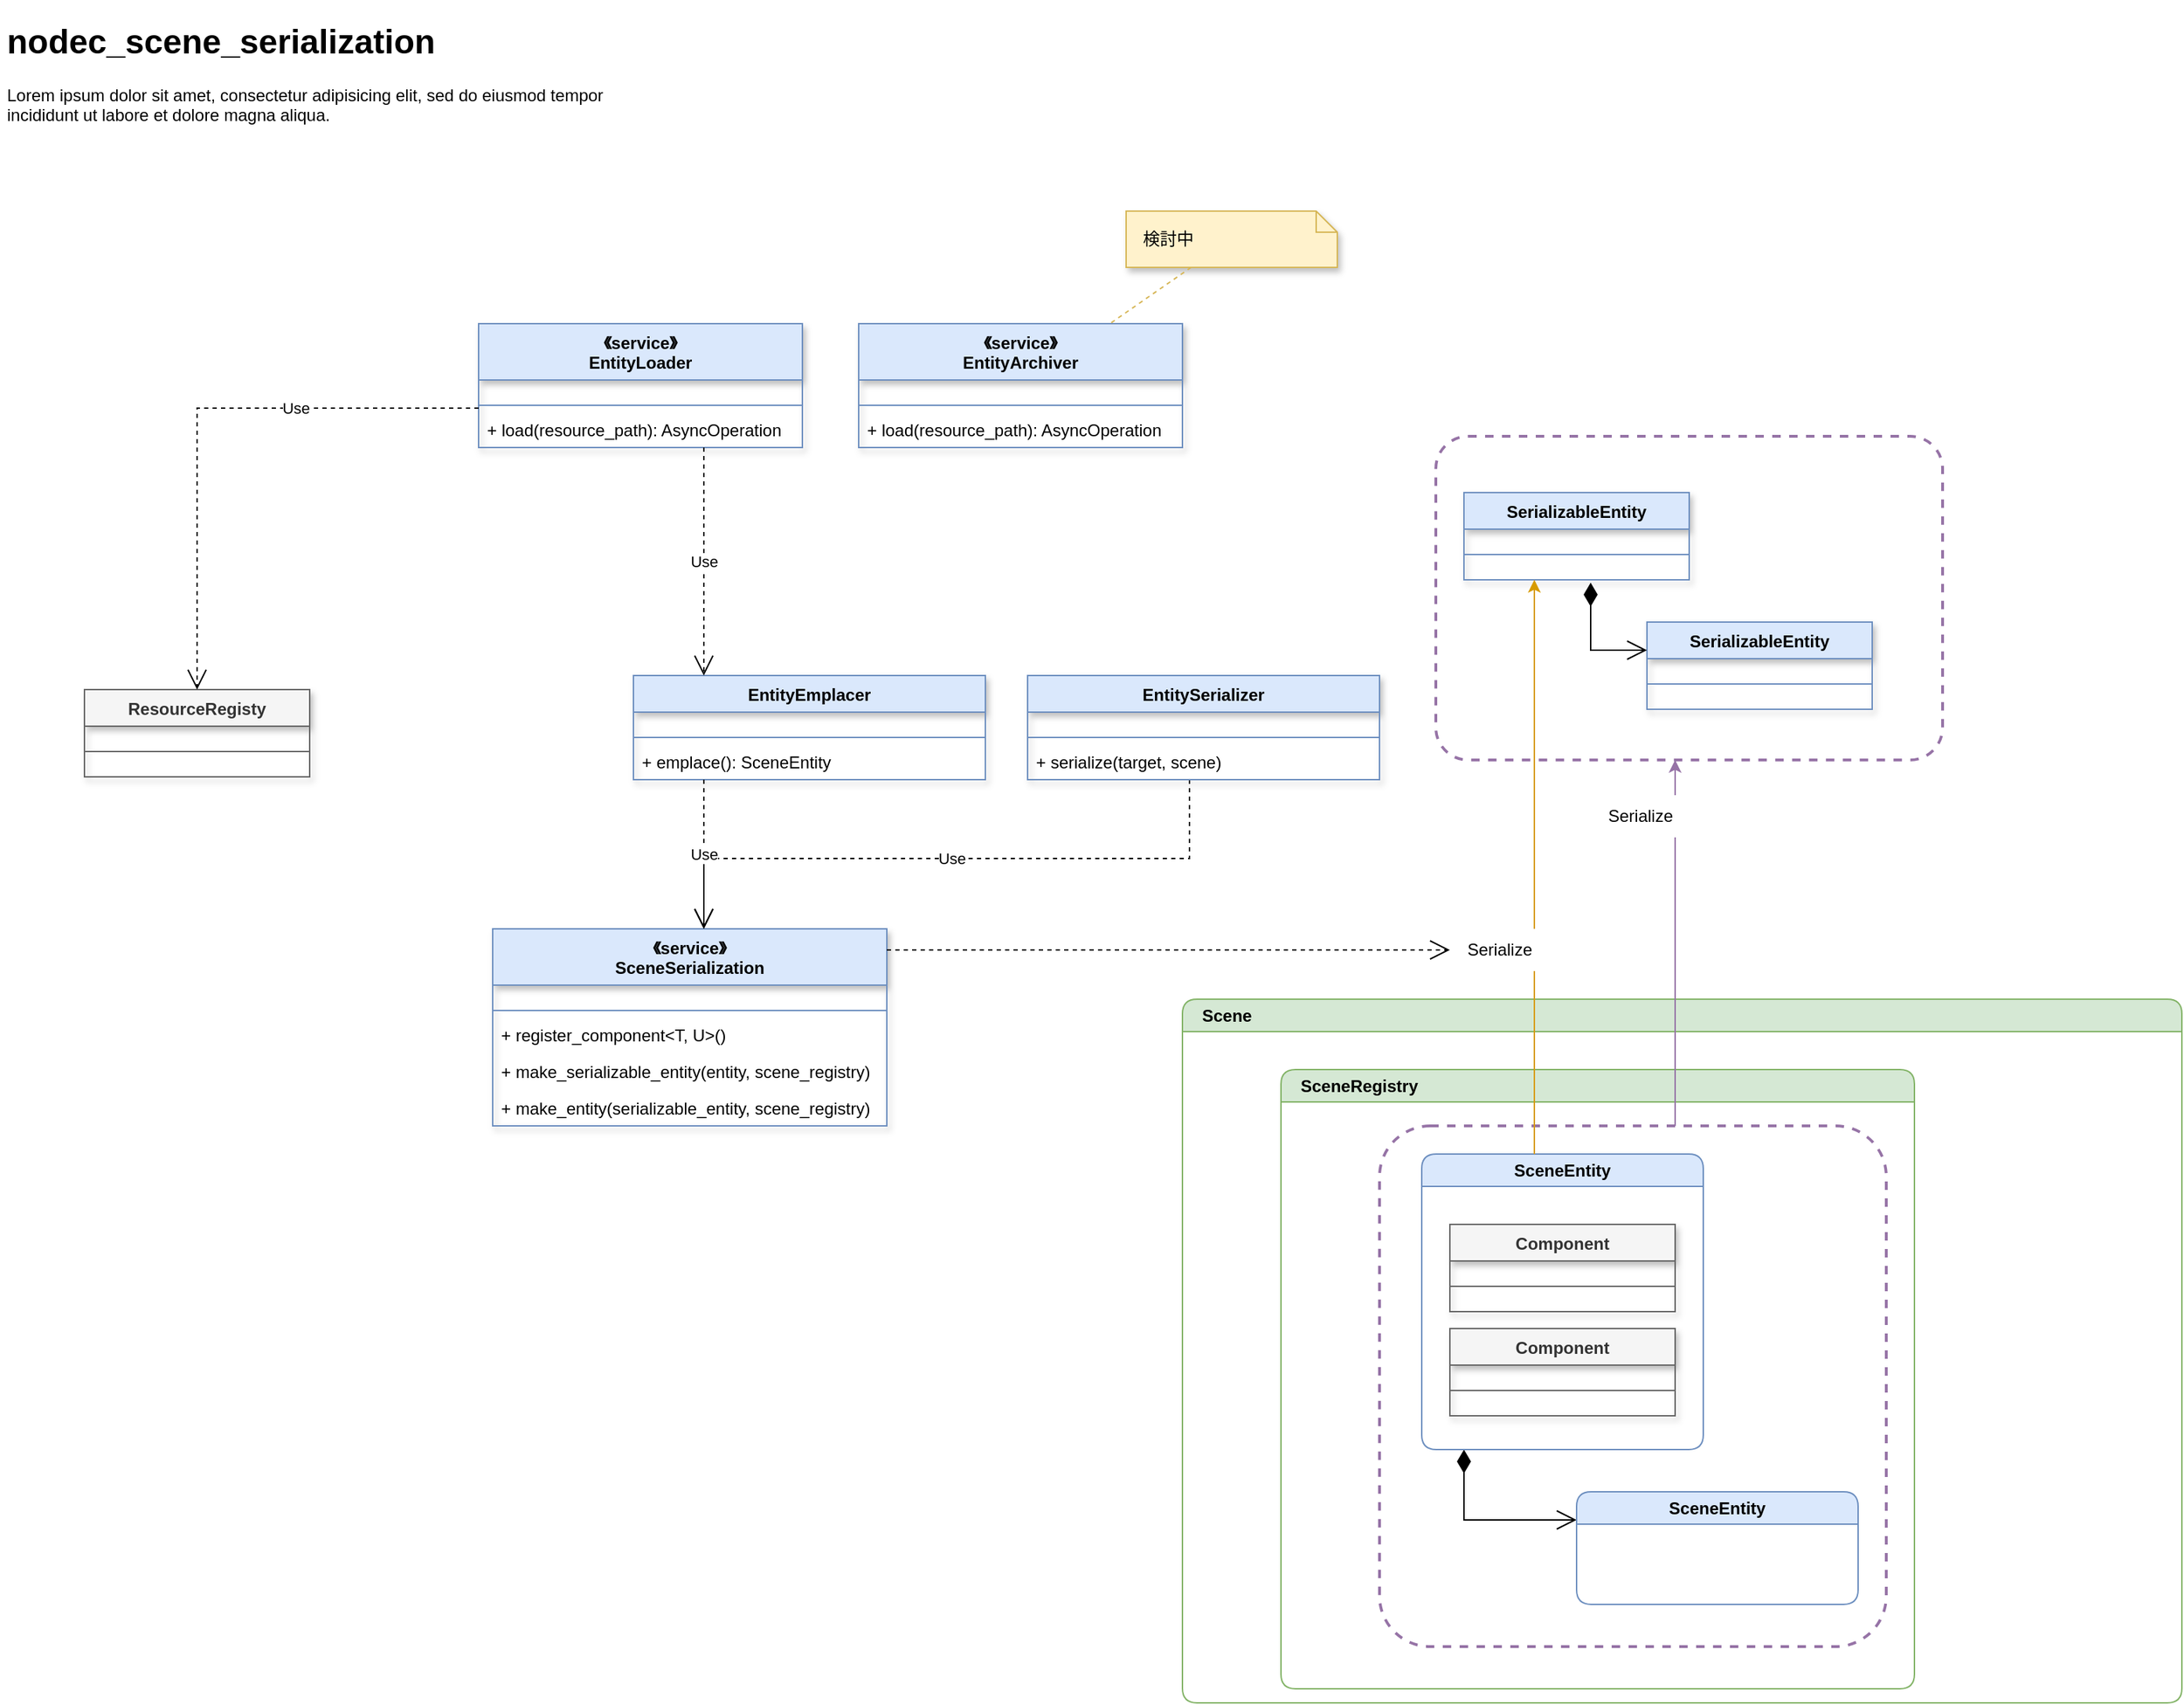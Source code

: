 <mxfile version="20.6.2" type="device" pages="3"><diagram id="tMH9aOabzaErOwwsEj9b" name="ページ1"><mxGraphModel dx="2526" dy="1250" grid="1" gridSize="10" guides="1" tooltips="1" connect="1" arrows="1" fold="1" page="1" pageScale="1" pageWidth="3300" pageHeight="4681" math="0" shadow="0"><root><mxCell id="0"/><mxCell id="1" parent="0"/><mxCell id="lgbI5tfSONYLuWyhysx_-1" value="《service》&#10;SceneSerialization" style="swimlane;fontStyle=1;align=center;verticalAlign=top;childLayout=stackLayout;horizontal=1;startSize=40;horizontalStack=0;resizeParent=1;resizeParentMax=0;resizeLast=0;collapsible=1;marginBottom=0;fillColor=#dae8fc;strokeColor=#6c8ebf;shadow=1;" vertex="1" parent="1"><mxGeometry x="370" y="690" width="280" height="140" as="geometry"/></mxCell><mxCell id="lgbI5tfSONYLuWyhysx_-5" value="" style="text;strokeColor=none;fillColor=none;align=left;verticalAlign=middle;spacingTop=-1;spacingLeft=4;spacingRight=4;rotatable=0;labelPosition=right;points=[];portConstraint=eastwest;" vertex="1" parent="lgbI5tfSONYLuWyhysx_-1"><mxGeometry y="40" width="280" height="14" as="geometry"/></mxCell><mxCell id="lgbI5tfSONYLuWyhysx_-3" value="" style="line;strokeWidth=1;fillColor=none;align=left;verticalAlign=middle;spacingTop=-1;spacingLeft=3;spacingRight=3;rotatable=0;labelPosition=right;points=[];portConstraint=eastwest;strokeColor=inherit;" vertex="1" parent="lgbI5tfSONYLuWyhysx_-1"><mxGeometry y="54" width="280" height="8" as="geometry"/></mxCell><mxCell id="lgbI5tfSONYLuWyhysx_-66" value="+ register_component&lt;T, U&gt;()" style="text;strokeColor=none;fillColor=none;align=left;verticalAlign=top;rounded=0;shadow=1;spacingLeft=4;spacingRight=4;" vertex="1" parent="lgbI5tfSONYLuWyhysx_-1"><mxGeometry y="62" width="280" height="26" as="geometry"/></mxCell><mxCell id="lgbI5tfSONYLuWyhysx_-30" value="+ make_serializable_entity(entity, scene_registry)" style="text;strokeColor=none;fillColor=none;align=left;verticalAlign=top;rounded=0;shadow=1;spacingLeft=4;spacingRight=4;" vertex="1" parent="lgbI5tfSONYLuWyhysx_-1"><mxGeometry y="88" width="280" height="26" as="geometry"/></mxCell><mxCell id="lgbI5tfSONYLuWyhysx_-31" value="+ make_entity(serializable_entity, scene_registry)" style="text;strokeColor=none;fillColor=none;align=left;verticalAlign=top;rounded=0;shadow=1;spacingLeft=4;spacingRight=4;" vertex="1" parent="lgbI5tfSONYLuWyhysx_-1"><mxGeometry y="114" width="280" height="26" as="geometry"/></mxCell><mxCell id="lgbI5tfSONYLuWyhysx_-7" value="《service》&#10;EntityLoader" style="swimlane;fontStyle=1;align=center;verticalAlign=top;childLayout=stackLayout;horizontal=1;startSize=40;horizontalStack=0;resizeParent=1;resizeParentMax=0;resizeLast=0;collapsible=1;marginBottom=0;fillColor=#dae8fc;strokeColor=#6c8ebf;shadow=1;" vertex="1" parent="1"><mxGeometry x="360" y="260" width="230" height="88" as="geometry"/></mxCell><mxCell id="lgbI5tfSONYLuWyhysx_-8" value="" style="text;strokeColor=none;fillColor=none;align=left;verticalAlign=middle;spacingTop=-1;spacingLeft=4;spacingRight=4;rotatable=0;labelPosition=right;points=[];portConstraint=eastwest;" vertex="1" parent="lgbI5tfSONYLuWyhysx_-7"><mxGeometry y="40" width="230" height="14" as="geometry"/></mxCell><mxCell id="lgbI5tfSONYLuWyhysx_-9" value="" style="line;strokeWidth=1;fillColor=none;align=left;verticalAlign=middle;spacingTop=-1;spacingLeft=3;spacingRight=3;rotatable=0;labelPosition=right;points=[];portConstraint=eastwest;strokeColor=inherit;" vertex="1" parent="lgbI5tfSONYLuWyhysx_-7"><mxGeometry y="54" width="230" height="8" as="geometry"/></mxCell><mxCell id="lgbI5tfSONYLuWyhysx_-15" value="+ load(resource_path): AsyncOperation" style="text;strokeColor=none;fillColor=none;align=left;verticalAlign=top;rounded=0;shadow=1;spacingLeft=4;spacingRight=4;" vertex="1" parent="lgbI5tfSONYLuWyhysx_-7"><mxGeometry y="62" width="230" height="26" as="geometry"/></mxCell><mxCell id="lgbI5tfSONYLuWyhysx_-21" value="ResourceRegisty" style="swimlane;fontStyle=1;align=center;verticalAlign=top;childLayout=stackLayout;horizontal=1;startSize=26;horizontalStack=0;resizeParent=1;resizeParentMax=0;resizeLast=0;collapsible=1;marginBottom=0;fillColor=#f5f5f5;fontColor=#333333;strokeColor=#666666;shadow=1;" vertex="1" parent="1"><mxGeometry x="80" y="520" width="160" height="62" as="geometry"/></mxCell><mxCell id="lgbI5tfSONYLuWyhysx_-22" value="" style="text;strokeColor=none;fillColor=none;align=left;verticalAlign=middle;spacingTop=-1;spacingLeft=4;spacingRight=4;rotatable=0;labelPosition=right;points=[];portConstraint=eastwest;" vertex="1" parent="lgbI5tfSONYLuWyhysx_-21"><mxGeometry y="26" width="160" height="14" as="geometry"/></mxCell><mxCell id="lgbI5tfSONYLuWyhysx_-23" value="" style="line;strokeWidth=1;fillColor=none;align=left;verticalAlign=middle;spacingTop=-1;spacingLeft=3;spacingRight=3;rotatable=0;labelPosition=right;points=[];portConstraint=eastwest;strokeColor=inherit;" vertex="1" parent="lgbI5tfSONYLuWyhysx_-21"><mxGeometry y="40" width="160" height="8" as="geometry"/></mxCell><mxCell id="lgbI5tfSONYLuWyhysx_-25" value="" style="text;strokeColor=none;fillColor=none;align=left;verticalAlign=middle;spacingTop=-1;spacingLeft=4;spacingRight=4;rotatable=0;labelPosition=right;points=[];portConstraint=eastwest;" vertex="1" parent="lgbI5tfSONYLuWyhysx_-21"><mxGeometry y="48" width="160" height="14" as="geometry"/></mxCell><mxCell id="lgbI5tfSONYLuWyhysx_-26" value="EntityEmplacer" style="swimlane;fontStyle=1;align=center;verticalAlign=top;childLayout=stackLayout;horizontal=1;startSize=26;horizontalStack=0;resizeParent=1;resizeParentMax=0;resizeLast=0;collapsible=1;marginBottom=0;fillColor=#dae8fc;strokeColor=#6c8ebf;shadow=1;" vertex="1" parent="1"><mxGeometry x="470" y="510" width="250" height="74" as="geometry"/></mxCell><mxCell id="lgbI5tfSONYLuWyhysx_-27" value="" style="text;strokeColor=none;fillColor=none;align=left;verticalAlign=middle;spacingTop=-1;spacingLeft=4;spacingRight=4;rotatable=0;labelPosition=right;points=[];portConstraint=eastwest;" vertex="1" parent="lgbI5tfSONYLuWyhysx_-26"><mxGeometry y="26" width="250" height="14" as="geometry"/></mxCell><mxCell id="lgbI5tfSONYLuWyhysx_-28" value="" style="line;strokeWidth=1;fillColor=none;align=left;verticalAlign=middle;spacingTop=-1;spacingLeft=3;spacingRight=3;rotatable=0;labelPosition=right;points=[];portConstraint=eastwest;strokeColor=inherit;" vertex="1" parent="lgbI5tfSONYLuWyhysx_-26"><mxGeometry y="40" width="250" height="8" as="geometry"/></mxCell><mxCell id="lgbI5tfSONYLuWyhysx_-59" value="+ emplace(): SceneEntity" style="text;strokeColor=none;fillColor=none;align=left;verticalAlign=top;rounded=0;shadow=1;spacingLeft=4;spacingRight=4;" vertex="1" parent="lgbI5tfSONYLuWyhysx_-26"><mxGeometry y="48" width="250" height="26" as="geometry"/></mxCell><mxCell id="lgbI5tfSONYLuWyhysx_-34" value="SerializableEntity" style="swimlane;fontStyle=1;align=center;verticalAlign=top;childLayout=stackLayout;horizontal=1;startSize=26;horizontalStack=0;resizeParent=1;resizeParentMax=0;resizeLast=0;collapsible=1;marginBottom=0;fillColor=#dae8fc;strokeColor=#6c8ebf;shadow=1;" vertex="1" parent="1"><mxGeometry x="1060" y="380" width="160" height="62" as="geometry"/></mxCell><mxCell id="lgbI5tfSONYLuWyhysx_-35" value="" style="text;strokeColor=none;fillColor=none;align=left;verticalAlign=middle;spacingTop=-1;spacingLeft=4;spacingRight=4;rotatable=0;labelPosition=right;points=[];portConstraint=eastwest;" vertex="1" parent="lgbI5tfSONYLuWyhysx_-34"><mxGeometry y="26" width="160" height="14" as="geometry"/></mxCell><mxCell id="lgbI5tfSONYLuWyhysx_-36" value="" style="line;strokeWidth=1;fillColor=none;align=left;verticalAlign=middle;spacingTop=-1;spacingLeft=3;spacingRight=3;rotatable=0;labelPosition=right;points=[];portConstraint=eastwest;strokeColor=inherit;" vertex="1" parent="lgbI5tfSONYLuWyhysx_-34"><mxGeometry y="40" width="160" height="8" as="geometry"/></mxCell><mxCell id="lgbI5tfSONYLuWyhysx_-38" value="" style="text;strokeColor=none;fillColor=none;align=left;verticalAlign=middle;spacingTop=-1;spacingLeft=4;spacingRight=4;rotatable=0;labelPosition=right;points=[];portConstraint=eastwest;" vertex="1" parent="lgbI5tfSONYLuWyhysx_-34"><mxGeometry y="48" width="160" height="14" as="geometry"/></mxCell><mxCell id="lgbI5tfSONYLuWyhysx_-72" value="Scene" style="swimlane;whiteSpace=wrap;html=1;rounded=1;fillColor=#d5e8d4;strokeColor=#82b366;align=left;spacingLeft=12;" vertex="1" parent="1"><mxGeometry x="860" y="740" width="710" height="500" as="geometry"/></mxCell><mxCell id="lgbI5tfSONYLuWyhysx_-73" value="SceneRegistry" style="swimlane;whiteSpace=wrap;html=1;rounded=1;fillColor=#d5e8d4;strokeColor=#82b366;align=left;spacingLeft=12;" vertex="1" parent="lgbI5tfSONYLuWyhysx_-72"><mxGeometry x="70" y="50" width="450" height="440" as="geometry"/></mxCell><mxCell id="lgbI5tfSONYLuWyhysx_-116" value="" style="html=1;fillColor=none;rounded=1;arcSize=10;dashed=1;strokeColor=#9673a6;strokeWidth=2;" vertex="1" parent="lgbI5tfSONYLuWyhysx_-73"><mxGeometry x="70" y="40" width="360" height="370" as="geometry"/></mxCell><mxCell id="lgbI5tfSONYLuWyhysx_-78" value="" style="endArrow=open;html=1;endSize=12;startArrow=diamondThin;startSize=14;startFill=1;edgeStyle=orthogonalEdgeStyle;align=left;verticalAlign=bottom;rounded=0;" edge="1" parent="lgbI5tfSONYLuWyhysx_-73" target="lgbI5tfSONYLuWyhysx_-107" source="lgbI5tfSONYLuWyhysx_-102"><mxGeometry x="-1" y="3" relative="1" as="geometry"><mxPoint x="110" y="210" as="sourcePoint"/><mxPoint x="200" y="310.0" as="targetPoint"/><Array as="points"><mxPoint x="130" y="320"/></Array></mxGeometry></mxCell><mxCell id="lgbI5tfSONYLuWyhysx_-102" value="SceneEntity" style="swimlane;whiteSpace=wrap;html=1;rounded=1;fillColor=#dae8fc;strokeColor=#6c8ebf;" vertex="1" parent="lgbI5tfSONYLuWyhysx_-73"><mxGeometry x="100" y="60" width="200" height="210" as="geometry"/></mxCell><mxCell id="lgbI5tfSONYLuWyhysx_-83" value="Component" style="swimlane;fontStyle=1;align=center;verticalAlign=top;childLayout=stackLayout;horizontal=1;startSize=26;horizontalStack=0;resizeParent=1;resizeParentMax=0;resizeLast=0;collapsible=1;marginBottom=0;fillColor=#f5f5f5;strokeColor=#666666;shadow=1;fontColor=#333333;" vertex="1" parent="lgbI5tfSONYLuWyhysx_-102"><mxGeometry x="20" y="50" width="160" height="62" as="geometry"/></mxCell><mxCell id="lgbI5tfSONYLuWyhysx_-84" value="" style="text;strokeColor=none;fillColor=none;align=left;verticalAlign=middle;spacingTop=-1;spacingLeft=4;spacingRight=4;rotatable=0;labelPosition=right;points=[];portConstraint=eastwest;" vertex="1" parent="lgbI5tfSONYLuWyhysx_-83"><mxGeometry y="26" width="160" height="14" as="geometry"/></mxCell><mxCell id="lgbI5tfSONYLuWyhysx_-85" value="" style="line;strokeWidth=1;fillColor=none;align=left;verticalAlign=middle;spacingTop=-1;spacingLeft=3;spacingRight=3;rotatable=0;labelPosition=right;points=[];portConstraint=eastwest;strokeColor=inherit;" vertex="1" parent="lgbI5tfSONYLuWyhysx_-83"><mxGeometry y="40" width="160" height="8" as="geometry"/></mxCell><mxCell id="lgbI5tfSONYLuWyhysx_-86" value="" style="text;strokeColor=none;fillColor=none;align=left;verticalAlign=middle;spacingTop=-1;spacingLeft=4;spacingRight=4;rotatable=0;labelPosition=right;points=[];portConstraint=eastwest;" vertex="1" parent="lgbI5tfSONYLuWyhysx_-83"><mxGeometry y="48" width="160" height="14" as="geometry"/></mxCell><mxCell id="lgbI5tfSONYLuWyhysx_-103" value="Component" style="swimlane;fontStyle=1;align=center;verticalAlign=top;childLayout=stackLayout;horizontal=1;startSize=26;horizontalStack=0;resizeParent=1;resizeParentMax=0;resizeLast=0;collapsible=1;marginBottom=0;fillColor=#f5f5f5;strokeColor=#666666;shadow=1;fontColor=#333333;" vertex="1" parent="lgbI5tfSONYLuWyhysx_-102"><mxGeometry x="20" y="124" width="160" height="62" as="geometry"/></mxCell><mxCell id="lgbI5tfSONYLuWyhysx_-104" value="" style="text;strokeColor=none;fillColor=none;align=left;verticalAlign=middle;spacingTop=-1;spacingLeft=4;spacingRight=4;rotatable=0;labelPosition=right;points=[];portConstraint=eastwest;" vertex="1" parent="lgbI5tfSONYLuWyhysx_-103"><mxGeometry y="26" width="160" height="14" as="geometry"/></mxCell><mxCell id="lgbI5tfSONYLuWyhysx_-105" value="" style="line;strokeWidth=1;fillColor=none;align=left;verticalAlign=middle;spacingTop=-1;spacingLeft=3;spacingRight=3;rotatable=0;labelPosition=right;points=[];portConstraint=eastwest;strokeColor=inherit;" vertex="1" parent="lgbI5tfSONYLuWyhysx_-103"><mxGeometry y="40" width="160" height="8" as="geometry"/></mxCell><mxCell id="lgbI5tfSONYLuWyhysx_-106" value="" style="text;strokeColor=none;fillColor=none;align=left;verticalAlign=middle;spacingTop=-1;spacingLeft=4;spacingRight=4;rotatable=0;labelPosition=right;points=[];portConstraint=eastwest;" vertex="1" parent="lgbI5tfSONYLuWyhysx_-103"><mxGeometry y="48" width="160" height="14" as="geometry"/></mxCell><mxCell id="lgbI5tfSONYLuWyhysx_-107" value="SceneEntity" style="swimlane;whiteSpace=wrap;html=1;rounded=1;fillColor=#dae8fc;strokeColor=#6c8ebf;" vertex="1" parent="lgbI5tfSONYLuWyhysx_-73"><mxGeometry x="210" y="300" width="200" height="80" as="geometry"/></mxCell><mxCell id="lgbI5tfSONYLuWyhysx_-110" style="edgeStyle=orthogonalEdgeStyle;rounded=0;orthogonalLoop=1;jettySize=auto;html=1;fillColor=#ffe6cc;strokeColor=#d79b00;" edge="1" parent="1" source="lgbI5tfSONYLuWyhysx_-102" target="lgbI5tfSONYLuWyhysx_-34"><mxGeometry relative="1" as="geometry"><Array as="points"><mxPoint x="1110" y="660"/><mxPoint x="1110" y="660"/></Array></mxGeometry></mxCell><mxCell id="lgbI5tfSONYLuWyhysx_-112" value="" style="endArrow=open;endSize=12;dashed=1;html=1;rounded=0;edgeStyle=orthogonalEdgeStyle;" edge="1" parent="1" source="lgbI5tfSONYLuWyhysx_-1" target="lgbI5tfSONYLuWyhysx_-113"><mxGeometry width="160" relative="1" as="geometry"><mxPoint x="950" y="670" as="sourcePoint"/><mxPoint x="1030" y="580" as="targetPoint"/><Array as="points"><mxPoint x="730" y="705"/><mxPoint x="730" y="705"/></Array></mxGeometry></mxCell><mxCell id="lgbI5tfSONYLuWyhysx_-113" value="Serialize" style="text;html=1;align=center;verticalAlign=middle;resizable=0;points=[];autosize=1;strokeColor=none;fillColor=default;" vertex="1" parent="1"><mxGeometry x="1050" y="690" width="70" height="30" as="geometry"/></mxCell><mxCell id="lgbI5tfSONYLuWyhysx_-117" value="SerializableEntity" style="swimlane;fontStyle=1;align=center;verticalAlign=top;childLayout=stackLayout;horizontal=1;startSize=26;horizontalStack=0;resizeParent=1;resizeParentMax=0;resizeLast=0;collapsible=1;marginBottom=0;fillColor=#dae8fc;strokeColor=#6c8ebf;shadow=1;" vertex="1" parent="1"><mxGeometry x="1190" y="472" width="160" height="62" as="geometry"/></mxCell><mxCell id="lgbI5tfSONYLuWyhysx_-118" value="" style="text;strokeColor=none;fillColor=none;align=left;verticalAlign=middle;spacingTop=-1;spacingLeft=4;spacingRight=4;rotatable=0;labelPosition=right;points=[];portConstraint=eastwest;" vertex="1" parent="lgbI5tfSONYLuWyhysx_-117"><mxGeometry y="26" width="160" height="14" as="geometry"/></mxCell><mxCell id="lgbI5tfSONYLuWyhysx_-119" value="" style="line;strokeWidth=1;fillColor=none;align=left;verticalAlign=middle;spacingTop=-1;spacingLeft=3;spacingRight=3;rotatable=0;labelPosition=right;points=[];portConstraint=eastwest;strokeColor=inherit;" vertex="1" parent="lgbI5tfSONYLuWyhysx_-117"><mxGeometry y="40" width="160" height="8" as="geometry"/></mxCell><mxCell id="lgbI5tfSONYLuWyhysx_-120" value="" style="text;strokeColor=none;fillColor=none;align=left;verticalAlign=middle;spacingTop=-1;spacingLeft=4;spacingRight=4;rotatable=0;labelPosition=right;points=[];portConstraint=eastwest;" vertex="1" parent="lgbI5tfSONYLuWyhysx_-117"><mxGeometry y="48" width="160" height="14" as="geometry"/></mxCell><mxCell id="lgbI5tfSONYLuWyhysx_-121" value="" style="endArrow=open;html=1;endSize=12;startArrow=diamondThin;startSize=14;startFill=1;edgeStyle=orthogonalEdgeStyle;align=left;verticalAlign=bottom;rounded=0;" edge="1" parent="1" target="lgbI5tfSONYLuWyhysx_-117"><mxGeometry x="-1" y="3" relative="1" as="geometry"><mxPoint x="1150" y="444" as="sourcePoint"/><mxPoint x="850" y="732" as="targetPoint"/><Array as="points"><mxPoint x="1150" y="492"/></Array></mxGeometry></mxCell><mxCell id="lgbI5tfSONYLuWyhysx_-122" value="" style="html=1;fillColor=none;rounded=1;arcSize=10;dashed=1;strokeColor=#9673a6;strokeWidth=2;" vertex="1" parent="1"><mxGeometry x="1040" y="340" width="360" height="230" as="geometry"/></mxCell><mxCell id="lgbI5tfSONYLuWyhysx_-123" style="edgeStyle=orthogonalEdgeStyle;rounded=0;orthogonalLoop=1;jettySize=auto;html=1;fillColor=#e1d5e7;strokeColor=#9673a6;" edge="1" parent="1" source="lgbI5tfSONYLuWyhysx_-116" target="lgbI5tfSONYLuWyhysx_-122"><mxGeometry relative="1" as="geometry"><mxPoint x="1260" y="680" as="sourcePoint"/><mxPoint x="1110" y="442" as="targetPoint"/><Array as="points"><mxPoint x="1210" y="690"/><mxPoint x="1210" y="690"/></Array></mxGeometry></mxCell><mxCell id="lgbI5tfSONYLuWyhysx_-124" value="Serialize" style="text;html=1;align=center;verticalAlign=middle;resizable=0;points=[];autosize=1;strokeColor=none;fillColor=default;" vertex="1" parent="1"><mxGeometry x="1150" y="595" width="70" height="30" as="geometry"/></mxCell><mxCell id="lgbI5tfSONYLuWyhysx_-126" value="Use" style="endArrow=open;endSize=12;dashed=1;html=1;rounded=0;edgeStyle=orthogonalEdgeStyle;" edge="1" parent="1" source="lgbI5tfSONYLuWyhysx_-132" target="lgbI5tfSONYLuWyhysx_-1"><mxGeometry width="160" relative="1" as="geometry"><mxPoint x="480" y="630" as="sourcePoint"/><mxPoint x="960" y="470" as="targetPoint"/><Array as="points"><mxPoint x="865" y="640"/><mxPoint x="520" y="640"/></Array></mxGeometry></mxCell><mxCell id="lgbI5tfSONYLuWyhysx_-128" value="&lt;h1&gt;nodec_scene_serialization&lt;/h1&gt;&lt;p&gt;Lorem ipsum dolor sit amet, consectetur adipisicing elit, sed do eiusmod tempor incididunt ut labore et dolore magna aliqua.&lt;/p&gt;" style="text;html=1;strokeColor=none;fillColor=none;spacing=5;spacingTop=-20;whiteSpace=wrap;overflow=hidden;rounded=0;dashed=1;strokeWidth=2;" vertex="1" parent="1"><mxGeometry x="20" y="40" width="445" height="120" as="geometry"/></mxCell><mxCell id="lgbI5tfSONYLuWyhysx_-130" value="Use" style="endArrow=open;endSize=12;dashed=1;html=1;rounded=0;edgeStyle=orthogonalEdgeStyle;" edge="1" parent="1" source="lgbI5tfSONYLuWyhysx_-7" target="lgbI5tfSONYLuWyhysx_-26"><mxGeometry width="160" relative="1" as="geometry"><mxPoint x="800" y="470" as="sourcePoint"/><mxPoint x="440" y="500" as="targetPoint"/><Array as="points"><mxPoint x="520" y="450"/><mxPoint x="520" y="450"/></Array></mxGeometry></mxCell><mxCell id="lgbI5tfSONYLuWyhysx_-131" value="Use" style="endArrow=open;endSize=12;dashed=1;html=1;rounded=0;edgeStyle=orthogonalEdgeStyle;" edge="1" parent="1" source="lgbI5tfSONYLuWyhysx_-7" target="lgbI5tfSONYLuWyhysx_-21"><mxGeometry x="-0.35" width="160" relative="1" as="geometry"><mxPoint x="800" y="470" as="sourcePoint"/><mxPoint x="960" y="470" as="targetPoint"/><Array as="points"><mxPoint x="160" y="320"/></Array><mxPoint as="offset"/></mxGeometry></mxCell><mxCell id="lgbI5tfSONYLuWyhysx_-132" value="EntitySerializer" style="swimlane;fontStyle=1;align=center;verticalAlign=top;childLayout=stackLayout;horizontal=1;startSize=26;horizontalStack=0;resizeParent=1;resizeParentMax=0;resizeLast=0;collapsible=1;marginBottom=0;fillColor=#dae8fc;strokeColor=#6c8ebf;shadow=1;" vertex="1" parent="1"><mxGeometry x="750" y="510" width="250" height="74" as="geometry"/></mxCell><mxCell id="lgbI5tfSONYLuWyhysx_-133" value="" style="text;strokeColor=none;fillColor=none;align=left;verticalAlign=middle;spacingTop=-1;spacingLeft=4;spacingRight=4;rotatable=0;labelPosition=right;points=[];portConstraint=eastwest;" vertex="1" parent="lgbI5tfSONYLuWyhysx_-132"><mxGeometry y="26" width="250" height="14" as="geometry"/></mxCell><mxCell id="lgbI5tfSONYLuWyhysx_-134" value="" style="line;strokeWidth=1;fillColor=none;align=left;verticalAlign=middle;spacingTop=-1;spacingLeft=3;spacingRight=3;rotatable=0;labelPosition=right;points=[];portConstraint=eastwest;strokeColor=inherit;" vertex="1" parent="lgbI5tfSONYLuWyhysx_-132"><mxGeometry y="40" width="250" height="8" as="geometry"/></mxCell><mxCell id="lgbI5tfSONYLuWyhysx_-135" value="+ serialize(target, scene)" style="text;strokeColor=none;fillColor=none;align=left;verticalAlign=top;rounded=0;shadow=1;spacingLeft=4;spacingRight=4;" vertex="1" parent="lgbI5tfSONYLuWyhysx_-132"><mxGeometry y="48" width="250" height="26" as="geometry"/></mxCell><mxCell id="lgbI5tfSONYLuWyhysx_-137" value="Use" style="endArrow=open;endSize=12;dashed=1;html=1;rounded=0;edgeStyle=orthogonalEdgeStyle;" edge="1" parent="1" source="lgbI5tfSONYLuWyhysx_-26" target="lgbI5tfSONYLuWyhysx_-1"><mxGeometry width="160" relative="1" as="geometry"><mxPoint x="480" y="630" as="sourcePoint"/><mxPoint x="960" y="470" as="targetPoint"/><Array as="points"><mxPoint x="520" y="610"/><mxPoint x="520" y="610"/></Array></mxGeometry></mxCell><mxCell id="lgbI5tfSONYLuWyhysx_-138" value="《service》&#10;EntityArchiver" style="swimlane;fontStyle=1;align=center;verticalAlign=top;childLayout=stackLayout;horizontal=1;startSize=40;horizontalStack=0;resizeParent=1;resizeParentMax=0;resizeLast=0;collapsible=1;marginBottom=0;fillColor=#dae8fc;strokeColor=#6c8ebf;shadow=1;" vertex="1" parent="1"><mxGeometry x="630" y="260" width="230" height="88" as="geometry"/></mxCell><mxCell id="lgbI5tfSONYLuWyhysx_-139" value="" style="text;strokeColor=none;fillColor=none;align=left;verticalAlign=middle;spacingTop=-1;spacingLeft=4;spacingRight=4;rotatable=0;labelPosition=right;points=[];portConstraint=eastwest;" vertex="1" parent="lgbI5tfSONYLuWyhysx_-138"><mxGeometry y="40" width="230" height="14" as="geometry"/></mxCell><mxCell id="lgbI5tfSONYLuWyhysx_-140" value="" style="line;strokeWidth=1;fillColor=none;align=left;verticalAlign=middle;spacingTop=-1;spacingLeft=3;spacingRight=3;rotatable=0;labelPosition=right;points=[];portConstraint=eastwest;strokeColor=inherit;" vertex="1" parent="lgbI5tfSONYLuWyhysx_-138"><mxGeometry y="54" width="230" height="8" as="geometry"/></mxCell><mxCell id="lgbI5tfSONYLuWyhysx_-141" value="+ load(resource_path): AsyncOperation" style="text;strokeColor=none;fillColor=none;align=left;verticalAlign=top;rounded=0;shadow=1;spacingLeft=4;spacingRight=4;" vertex="1" parent="lgbI5tfSONYLuWyhysx_-138"><mxGeometry y="62" width="230" height="26" as="geometry"/></mxCell><mxCell id="lgbI5tfSONYLuWyhysx_-142" value="検討中" style="shape=note;size=15;align=left;spacingLeft=10;html=1;whiteSpace=wrap;shadow=1;fillColor=#fff2cc;strokeColor=#d6b656;rounded=1;strokeWidth=1;" vertex="1" parent="1"><mxGeometry x="820" y="180" width="150" height="40" as="geometry"/></mxCell><mxCell id="lgbI5tfSONYLuWyhysx_-143" value="" style="edgeStyle=none;endArrow=none;dashed=1;html=1;rounded=0;strokeWidth=1;fillColor=#fff2cc;strokeColor=#d6b656;" edge="1" source="lgbI5tfSONYLuWyhysx_-142" parent="1" target="lgbI5tfSONYLuWyhysx_-138"><mxGeometry x="1" relative="1" as="geometry"><mxPoint x="1000" y="250" as="targetPoint"/></mxGeometry></mxCell></root></mxGraphModel></diagram><diagram id="lsjlEdWK4YIiSebPVF_P" name="Runtime vs serializable"><mxGraphModel dx="1550" dy="2403" grid="1" gridSize="10" guides="1" tooltips="1" connect="1" arrows="1" fold="1" page="1" pageScale="1" pageWidth="827" pageHeight="1169" math="0" shadow="0"><root><mxCell id="0"/><mxCell id="1" parent="0"/><mxCell id="n8vu50Pelt3z53HpjeEN-1" value="《Component》&lt;br&gt;TextRenderer" style="html=1;fillColor=#dae8fc;strokeColor=#6c8ebf;fontStyle=1;shadow=1;" parent="1" vertex="1"><mxGeometry x="160" y="200" width="110" height="50" as="geometry"/></mxCell><mxCell id="n8vu50Pelt3z53HpjeEN-2" value="《Resource》&lt;br&gt;Font" style="html=1;fillColor=#dae8fc;strokeColor=#6c8ebf;fontStyle=1;shadow=1;" parent="1" vertex="1"><mxGeometry x="200" y="440" width="110" height="50" as="geometry"/></mxCell><mxCell id="n8vu50Pelt3z53HpjeEN-3" value="text: string" style="html=1;fillColor=#dae8fc;strokeColor=#6c8ebf;fontStyle=1;shadow=1;" parent="1" vertex="1"><mxGeometry x="200" y="280" width="110" height="50" as="geometry"/></mxCell><mxCell id="n8vu50Pelt3z53HpjeEN-4" value="《Resource》&lt;br&gt;Material" style="html=1;fillColor=#dae8fc;strokeColor=#6c8ebf;fontStyle=1;shadow=1;" parent="1" vertex="1"><mxGeometry x="200" y="360" width="110" height="50" as="geometry"/></mxCell><mxCell id="n8vu50Pelt3z53HpjeEN-5" value="Base&lt;br&gt;SerializableComponent" style="html=1;fillColor=#dae8fc;strokeColor=#6c8ebf;fontStyle=1;shadow=1;" parent="1" vertex="1"><mxGeometry x="440" y="120" width="110" height="50" as="geometry"/></mxCell><mxCell id="n8vu50Pelt3z53HpjeEN-6" value="SerializableTextRenderer" style="html=1;fillColor=#dae8fc;strokeColor=#6c8ebf;fontStyle=1;shadow=1;" parent="1" vertex="1"><mxGeometry x="440" y="200" width="110" height="50" as="geometry"/></mxCell><mxCell id="n8vu50Pelt3z53HpjeEN-7" value="text: string" style="html=1;fillColor=#dae8fc;strokeColor=#6c8ebf;fontStyle=1;shadow=1;" parent="1" vertex="1"><mxGeometry x="480" y="280" width="110" height="50" as="geometry"/></mxCell><mxCell id="n8vu50Pelt3z53HpjeEN-8" value="materialName: string" style="html=1;fillColor=#dae8fc;strokeColor=#6c8ebf;fontStyle=1;shadow=1;" parent="1" vertex="1"><mxGeometry x="480" y="360" width="110" height="50" as="geometry"/></mxCell><mxCell id="n8vu50Pelt3z53HpjeEN-9" value="fontName: string" style="html=1;fillColor=#dae8fc;strokeColor=#6c8ebf;fontStyle=1;shadow=1;" parent="1" vertex="1"><mxGeometry x="480" y="440" width="110" height="50" as="geometry"/></mxCell><mxCell id="n8vu50Pelt3z53HpjeEN-10" value="SerializableSceneEntityNode" style="html=1;fillColor=#dae8fc;strokeColor=#6c8ebf;fontStyle=1;shadow=1;" parent="1" vertex="1"><mxGeometry x="400" y="40" width="110" height="50" as="geometry"/></mxCell><mxCell id="n8vu50Pelt3z53HpjeEN-11" value="SerializableSceneGraph" style="html=1;fillColor=#dae8fc;strokeColor=#6c8ebf;fontStyle=1;shadow=1;" parent="1" vertex="1"><mxGeometry x="359" y="-40" width="110" height="50" as="geometry"/></mxCell><mxCell id="n8vu50Pelt3z53HpjeEN-13" value="" style="endArrow=block;endSize=16;endFill=0;html=1;rounded=0;" parent="1" source="n8vu50Pelt3z53HpjeEN-6" target="n8vu50Pelt3z53HpjeEN-5" edge="1"><mxGeometry width="160" relative="1" as="geometry"><mxPoint x="670" y="240" as="sourcePoint"/><mxPoint x="490" y="190" as="targetPoint"/></mxGeometry></mxCell><mxCell id="n8vu50Pelt3z53HpjeEN-14" value="《Component》&lt;br&gt;TextRenderer" style="html=1;fillColor=#dae8fc;strokeColor=#6c8ebf;fontStyle=1;shadow=1;" parent="1" vertex="1"><mxGeometry x="720" y="200" width="110" height="50" as="geometry"/></mxCell><mxCell id="n8vu50Pelt3z53HpjeEN-15" value="《Resource》&lt;br&gt;Font" style="html=1;fillColor=#dae8fc;strokeColor=#6c8ebf;fontStyle=1;shadow=1;" parent="1" vertex="1"><mxGeometry x="760" y="440" width="110" height="50" as="geometry"/></mxCell><mxCell id="n8vu50Pelt3z53HpjeEN-16" value="text: string" style="html=1;fillColor=#dae8fc;strokeColor=#6c8ebf;fontStyle=1;shadow=1;" parent="1" vertex="1"><mxGeometry x="760" y="280" width="110" height="50" as="geometry"/></mxCell><mxCell id="n8vu50Pelt3z53HpjeEN-17" value="《Resource》&lt;br&gt;Material" style="html=1;fillColor=#dae8fc;strokeColor=#6c8ebf;fontStyle=1;shadow=1;" parent="1" vertex="1"><mxGeometry x="760" y="360" width="110" height="50" as="geometry"/></mxCell><mxCell id="n8vu50Pelt3z53HpjeEN-18" value="Base&lt;br&gt;SerializableComponent" style="html=1;fillColor=#dae8fc;strokeColor=#6c8ebf;fontStyle=1;shadow=1;" parent="1" vertex="1"><mxGeometry x="1000" y="120" width="110" height="50" as="geometry"/></mxCell><mxCell id="n8vu50Pelt3z53HpjeEN-19" value="SerializableTextRenderer" style="html=1;fillColor=#dae8fc;strokeColor=#6c8ebf;fontStyle=1;shadow=1;" parent="1" vertex="1"><mxGeometry x="1000" y="200" width="110" height="50" as="geometry"/></mxCell><mxCell id="n8vu50Pelt3z53HpjeEN-23" value="SerializableSceneEntityNode" style="html=1;fillColor=#dae8fc;strokeColor=#6c8ebf;fontStyle=1;shadow=1;" parent="1" vertex="1"><mxGeometry x="960" y="40" width="110" height="50" as="geometry"/></mxCell><mxCell id="n8vu50Pelt3z53HpjeEN-24" value="SerializableSceneGraph" style="html=1;fillColor=#dae8fc;strokeColor=#6c8ebf;fontStyle=1;shadow=1;" parent="1" vertex="1"><mxGeometry x="920" y="-40" width="110" height="50" as="geometry"/></mxCell><mxCell id="n8vu50Pelt3z53HpjeEN-25" value="" style="endArrow=block;endSize=16;endFill=0;html=1;rounded=0;" parent="1" source="n8vu50Pelt3z53HpjeEN-19" target="n8vu50Pelt3z53HpjeEN-18" edge="1"><mxGeometry width="160" relative="1" as="geometry"><mxPoint x="1230" y="245" as="sourcePoint"/><mxPoint x="1050" y="195" as="targetPoint"/></mxGeometry></mxCell><mxCell id="n8vu50Pelt3z53HpjeEN-26" value="text: string" style="html=1;fillColor=#dae8fc;strokeColor=#6c8ebf;fontStyle=1;shadow=1;" parent="1" vertex="1"><mxGeometry x="1280" y="280" width="110" height="50" as="geometry"/></mxCell><mxCell id="n8vu50Pelt3z53HpjeEN-27" value="materialName: string" style="html=1;fillColor=#dae8fc;strokeColor=#6c8ebf;fontStyle=1;shadow=1;" parent="1" vertex="1"><mxGeometry x="1280" y="360" width="110" height="50" as="geometry"/></mxCell><mxCell id="n8vu50Pelt3z53HpjeEN-28" value="fontName: string" style="html=1;fillColor=#dae8fc;strokeColor=#6c8ebf;fontStyle=1;shadow=1;" parent="1" vertex="1"><mxGeometry x="1280" y="440" width="110" height="50" as="geometry"/></mxCell><mxCell id="n8vu50Pelt3z53HpjeEN-29" value="File" style="html=1;fillColor=#dae8fc;strokeColor=#6c8ebf;fontStyle=1;shadow=1;" parent="1" vertex="1"><mxGeometry x="1241" y="200" width="110" height="50" as="geometry"/></mxCell><mxCell id="n8vu50Pelt3z53HpjeEN-30" value="《Resource》&lt;br&gt;Font" style="html=1;fillColor=#dae8fc;strokeColor=#6c8ebf;fontStyle=1;shadow=1;" parent="1" vertex="1"><mxGeometry x="1040" y="440" width="110" height="50" as="geometry"/></mxCell><mxCell id="n8vu50Pelt3z53HpjeEN-31" value="text: string" style="html=1;fillColor=#dae8fc;strokeColor=#6c8ebf;fontStyle=1;shadow=1;" parent="1" vertex="1"><mxGeometry x="1040" y="280" width="110" height="50" as="geometry"/></mxCell><mxCell id="n8vu50Pelt3z53HpjeEN-32" value="《Resource》&lt;br&gt;Material" style="html=1;fillColor=#dae8fc;strokeColor=#6c8ebf;fontStyle=1;shadow=1;" parent="1" vertex="1"><mxGeometry x="1040" y="360" width="110" height="50" as="geometry"/></mxCell><mxCell id="n8vu50Pelt3z53HpjeEN-33" value="Runtimeで動くものと、アーカイブの目的で動くものとで役割は違う。&lt;br&gt;ので分けるのがいい？" style="shape=note;size=15;align=left;spacingLeft=10;html=1;whiteSpace=wrap;shadow=1;fillColor=#fff2cc;strokeColor=#d6b656;" parent="1" vertex="1"><mxGeometry x="870" y="555" width="150" height="85" as="geometry"/></mxCell></root></mxGraphModel></diagram><diagram id="aQC1nHCijLq52nqDh8zJ" name="Prefab"><mxGraphModel dx="1742" dy="862" grid="1" gridSize="10" guides="1" tooltips="1" connect="1" arrows="1" fold="1" page="1" pageScale="1" pageWidth="4681" pageHeight="3300" math="0" shadow="0"><root><mxCell id="0"/><mxCell id="1" parent="0"/><mxCell id="2LIXHvm_hQ-yeGm1Y8v2-1" value="Entity" style="html=1;fillColor=#f5f5f5;strokeColor=#666666;fontStyle=1;shadow=1;fontColor=#333333;" vertex="1" parent="1"><mxGeometry x="550" y="490" width="170" height="30" as="geometry"/></mxCell><mxCell id="2LIXHvm_hQ-yeGm1Y8v2-2" value="Transform" style="html=1;fillColor=#dae8fc;strokeColor=#6c8ebf;fontStyle=1;shadow=1;" vertex="1" parent="1"><mxGeometry x="630" y="560" width="110" height="30" as="geometry"/></mxCell><mxCell id="2LIXHvm_hQ-yeGm1Y8v2-3" value="Name" style="html=1;fillColor=#dae8fc;strokeColor=#6c8ebf;fontStyle=1;shadow=1;" vertex="1" parent="1"><mxGeometry x="630" y="610" width="110" height="30" as="geometry"/></mxCell><mxCell id="2LIXHvm_hQ-yeGm1Y8v2-4" value="Prefab" style="html=1;fillColor=#dae8fc;strokeColor=#6c8ebf;fontStyle=1;shadow=1;" vertex="1" parent="1"><mxGeometry x="630" y="660" width="110" height="30" as="geometry"/></mxCell><mxCell id="2LIXHvm_hQ-yeGm1Y8v2-5" value="SerializableEntity" style="html=1;fillColor=#f5f5f5;strokeColor=#666666;fontStyle=1;shadow=1;fontColor=#333333;" vertex="1" parent="1"><mxGeometry x="930" y="490" width="170" height="30" as="geometry"/></mxCell><mxCell id="2LIXHvm_hQ-yeGm1Y8v2-6" value="Transform" style="html=1;fillColor=#dae8fc;strokeColor=#6c8ebf;fontStyle=1;shadow=1;" vertex="1" parent="1"><mxGeometry x="1030" y="560" width="110" height="30" as="geometry"/></mxCell><mxCell id="2LIXHvm_hQ-yeGm1Y8v2-7" value="Name" style="html=1;fillColor=#dae8fc;strokeColor=#6c8ebf;fontStyle=1;shadow=1;" vertex="1" parent="1"><mxGeometry x="1030" y="610" width="110" height="30" as="geometry"/></mxCell><mxCell id="2LIXHvm_hQ-yeGm1Y8v2-8" value="Prefab" style="html=1;fillColor=#dae8fc;strokeColor=#6c8ebf;fontStyle=1;shadow=1;" vertex="1" parent="1"><mxGeometry x="1030" y="660" width="110" height="30" as="geometry"/></mxCell><mxCell id="2LIXHvm_hQ-yeGm1Y8v2-9" value="SerializableEntity" style="html=1;fillColor=#f5f5f5;strokeColor=#666666;fontStyle=1;shadow=1;fontColor=#333333;" vertex="1" parent="1"><mxGeometry x="980" y="780" width="170" height="30" as="geometry"/></mxCell><mxCell id="41K_PJABwhhiE8P7huGb-1" value="" style="endArrow=open;html=1;endSize=12;startArrow=diamondThin;startSize=14;startFill=1;edgeStyle=orthogonalEdgeStyle;align=left;verticalAlign=bottom;rounded=0;fillColor=#dae8fc;strokeColor=#6c8ebf;" edge="1" parent="1" source="2LIXHvm_hQ-yeGm1Y8v2-1" target="2LIXHvm_hQ-yeGm1Y8v2-2"><mxGeometry x="-1" y="3" relative="1" as="geometry"><mxPoint x="710" y="630" as="sourcePoint"/><mxPoint x="870" y="630" as="targetPoint"/><Array as="points"><mxPoint x="600" y="575"/></Array></mxGeometry></mxCell><mxCell id="41K_PJABwhhiE8P7huGb-2" value="" style="endArrow=open;html=1;endSize=12;startArrow=diamondThin;startSize=14;startFill=1;edgeStyle=orthogonalEdgeStyle;align=left;verticalAlign=bottom;rounded=0;fillColor=#dae8fc;strokeColor=#6c8ebf;" edge="1" parent="1" source="2LIXHvm_hQ-yeGm1Y8v2-1" target="2LIXHvm_hQ-yeGm1Y8v2-3"><mxGeometry x="-1" y="3" relative="1" as="geometry"><mxPoint x="710" y="630" as="sourcePoint"/><mxPoint x="870" y="630" as="targetPoint"/><Array as="points"><mxPoint x="600" y="625"/></Array></mxGeometry></mxCell><mxCell id="41K_PJABwhhiE8P7huGb-3" value="" style="endArrow=open;html=1;endSize=12;startArrow=diamondThin;startSize=14;startFill=1;edgeStyle=orthogonalEdgeStyle;align=left;verticalAlign=bottom;rounded=0;fillColor=#dae8fc;strokeColor=#6c8ebf;" edge="1" parent="1" source="2LIXHvm_hQ-yeGm1Y8v2-1" target="2LIXHvm_hQ-yeGm1Y8v2-4"><mxGeometry x="-1" y="3" relative="1" as="geometry"><mxPoint x="710" y="630" as="sourcePoint"/><mxPoint x="870" y="630" as="targetPoint"/><Array as="points"><mxPoint x="600" y="675"/></Array></mxGeometry></mxCell><mxCell id="41K_PJABwhhiE8P7huGb-4" value="" style="endArrow=open;html=1;endSize=12;startArrow=diamondThin;startSize=14;startFill=1;edgeStyle=orthogonalEdgeStyle;align=left;verticalAlign=bottom;rounded=0;fillColor=#dae8fc;strokeColor=#6c8ebf;" edge="1" parent="1" source="2LIXHvm_hQ-yeGm1Y8v2-5" target="2LIXHvm_hQ-yeGm1Y8v2-6"><mxGeometry x="-1" y="3" relative="1" as="geometry"><mxPoint x="710" y="630" as="sourcePoint"/><mxPoint x="870" y="630" as="targetPoint"/><Array as="points"><mxPoint x="1000" y="570"/><mxPoint x="1000" y="570"/></Array></mxGeometry></mxCell><mxCell id="41K_PJABwhhiE8P7huGb-5" value="" style="endArrow=open;html=1;endSize=12;startArrow=diamondThin;startSize=14;startFill=1;edgeStyle=orthogonalEdgeStyle;align=left;verticalAlign=bottom;rounded=0;fillColor=#dae8fc;strokeColor=#6c8ebf;" edge="1" parent="1" source="2LIXHvm_hQ-yeGm1Y8v2-5" target="2LIXHvm_hQ-yeGm1Y8v2-7"><mxGeometry x="-1" y="3" relative="1" as="geometry"><mxPoint x="710" y="630" as="sourcePoint"/><mxPoint x="870" y="630" as="targetPoint"/><Array as="points"><mxPoint x="1000" y="625"/></Array></mxGeometry></mxCell><mxCell id="41K_PJABwhhiE8P7huGb-6" value="" style="endArrow=open;html=1;endSize=12;startArrow=diamondThin;startSize=14;startFill=1;edgeStyle=orthogonalEdgeStyle;align=left;verticalAlign=bottom;rounded=0;fillColor=#dae8fc;strokeColor=#6c8ebf;" edge="1" parent="1" source="2LIXHvm_hQ-yeGm1Y8v2-5" target="2LIXHvm_hQ-yeGm1Y8v2-8"><mxGeometry x="-1" y="3" relative="1" as="geometry"><mxPoint x="710" y="630" as="sourcePoint"/><mxPoint x="870" y="630" as="targetPoint"/><Array as="points"><mxPoint x="1000" y="675"/></Array></mxGeometry></mxCell><mxCell id="41K_PJABwhhiE8P7huGb-7" value="" style="endArrow=open;html=1;endSize=12;startArrow=diamondThin;startSize=14;startFill=1;edgeStyle=orthogonalEdgeStyle;align=left;verticalAlign=bottom;rounded=0;fillColor=#f5f5f5;strokeColor=#666666;" edge="1" parent="1" source="2LIXHvm_hQ-yeGm1Y8v2-5" target="2LIXHvm_hQ-yeGm1Y8v2-9"><mxGeometry x="-1" y="3" relative="1" as="geometry"><mxPoint x="710" y="630" as="sourcePoint"/><mxPoint x="870" y="630" as="targetPoint"/><Array as="points"><mxPoint x="960" y="760"/><mxPoint x="960" y="760"/></Array></mxGeometry></mxCell><mxCell id="41K_PJABwhhiE8P7huGb-8" value="MeshRenderer" style="html=1;fillColor=#dae8fc;strokeColor=#6c8ebf;fontStyle=1;shadow=1;" vertex="1" parent="1"><mxGeometry x="1030" y="710" width="110" height="30" as="geometry"/></mxCell><mxCell id="41K_PJABwhhiE8P7huGb-9" value="" style="endArrow=open;html=1;endSize=12;startArrow=diamondThin;startSize=14;startFill=1;edgeStyle=orthogonalEdgeStyle;align=left;verticalAlign=bottom;rounded=0;fillColor=#dae8fc;strokeColor=#6c8ebf;" edge="1" parent="1" source="2LIXHvm_hQ-yeGm1Y8v2-5" target="41K_PJABwhhiE8P7huGb-8"><mxGeometry x="-1" y="3" relative="1" as="geometry"><mxPoint x="710" y="630" as="sourcePoint"/><mxPoint x="870" y="630" as="targetPoint"/><Array as="points"><mxPoint x="1000" y="725"/></Array></mxGeometry></mxCell><mxCell id="41K_PJABwhhiE8P7huGb-17" value="SerializableEntity" style="html=1;fillColor=#f5f5f5;strokeColor=#666666;fontStyle=1;shadow=1;fontColor=#333333;" vertex="1" parent="1"><mxGeometry x="550" y="840" width="170" height="30" as="geometry"/></mxCell><mxCell id="41K_PJABwhhiE8P7huGb-18" value="Transform" style="html=1;fillColor=#dae8fc;strokeColor=#6c8ebf;fontStyle=1;shadow=1;" vertex="1" parent="1"><mxGeometry x="650" y="910" width="110" height="30" as="geometry"/></mxCell><mxCell id="41K_PJABwhhiE8P7huGb-19" value="Name" style="html=1;fillColor=#dae8fc;strokeColor=#6c8ebf;fontStyle=1;shadow=1;" vertex="1" parent="1"><mxGeometry x="650" y="960" width="110" height="30" as="geometry"/></mxCell><mxCell id="41K_PJABwhhiE8P7huGb-20" value="Prefab" style="html=1;fillColor=#dae8fc;strokeColor=#6c8ebf;fontStyle=1;shadow=1;" vertex="1" parent="1"><mxGeometry x="650" y="1010" width="110" height="30" as="geometry"/></mxCell><mxCell id="41K_PJABwhhiE8P7huGb-21" value="SerializableEntity" style="html=1;fillColor=#e1d5e7;strokeColor=#9673a6;fontStyle=1;shadow=1;" vertex="1" parent="1"><mxGeometry x="600" y="1130" width="170" height="30" as="geometry"/></mxCell><mxCell id="41K_PJABwhhiE8P7huGb-22" value="" style="endArrow=open;html=1;endSize=12;startArrow=diamondThin;startSize=14;startFill=1;edgeStyle=orthogonalEdgeStyle;align=left;verticalAlign=bottom;rounded=0;fillColor=#dae8fc;strokeColor=#6c8ebf;" edge="1" source="41K_PJABwhhiE8P7huGb-17" target="41K_PJABwhhiE8P7huGb-18" parent="1"><mxGeometry x="-1" y="3" relative="1" as="geometry"><mxPoint x="330" y="980" as="sourcePoint"/><mxPoint x="490" y="980" as="targetPoint"/><Array as="points"><mxPoint x="620" y="920"/><mxPoint x="620" y="920"/></Array></mxGeometry></mxCell><mxCell id="41K_PJABwhhiE8P7huGb-23" value="" style="endArrow=open;html=1;endSize=12;startArrow=diamondThin;startSize=14;startFill=1;edgeStyle=orthogonalEdgeStyle;align=left;verticalAlign=bottom;rounded=0;fillColor=#dae8fc;strokeColor=#6c8ebf;" edge="1" source="41K_PJABwhhiE8P7huGb-17" target="41K_PJABwhhiE8P7huGb-19" parent="1"><mxGeometry x="-1" y="3" relative="1" as="geometry"><mxPoint x="330" y="980" as="sourcePoint"/><mxPoint x="490" y="980" as="targetPoint"/><Array as="points"><mxPoint x="620" y="975"/></Array></mxGeometry></mxCell><mxCell id="41K_PJABwhhiE8P7huGb-24" value="" style="endArrow=open;html=1;endSize=12;startArrow=diamondThin;startSize=14;startFill=1;edgeStyle=orthogonalEdgeStyle;align=left;verticalAlign=bottom;rounded=0;fillColor=#dae8fc;strokeColor=#6c8ebf;" edge="1" source="41K_PJABwhhiE8P7huGb-17" target="41K_PJABwhhiE8P7huGb-20" parent="1"><mxGeometry x="-1" y="3" relative="1" as="geometry"><mxPoint x="330" y="980" as="sourcePoint"/><mxPoint x="490" y="980" as="targetPoint"/><Array as="points"><mxPoint x="620" y="1025"/></Array></mxGeometry></mxCell><mxCell id="41K_PJABwhhiE8P7huGb-25" value="" style="endArrow=open;html=1;endSize=12;startArrow=diamondThin;startSize=14;startFill=1;edgeStyle=orthogonalEdgeStyle;align=left;verticalAlign=bottom;rounded=0;fillColor=#f5f5f5;strokeColor=#666666;" edge="1" source="41K_PJABwhhiE8P7huGb-17" target="41K_PJABwhhiE8P7huGb-21" parent="1"><mxGeometry x="-1" y="3" relative="1" as="geometry"><mxPoint x="330" y="980" as="sourcePoint"/><mxPoint x="490" y="980" as="targetPoint"/><Array as="points"><mxPoint x="580" y="1110"/><mxPoint x="580" y="1110"/></Array></mxGeometry></mxCell><mxCell id="41K_PJABwhhiE8P7huGb-26" value="MeshRenderer" style="html=1;fillColor=#e1d5e7;strokeColor=#9673a6;fontStyle=1;shadow=1;" vertex="1" parent="1"><mxGeometry x="650" y="1060" width="110" height="30" as="geometry"/></mxCell><mxCell id="41K_PJABwhhiE8P7huGb-27" value="" style="endArrow=open;html=1;endSize=12;startArrow=diamondThin;startSize=14;startFill=1;edgeStyle=orthogonalEdgeStyle;align=left;verticalAlign=bottom;rounded=0;fillColor=#dae8fc;strokeColor=#6c8ebf;" edge="1" source="41K_PJABwhhiE8P7huGb-17" target="41K_PJABwhhiE8P7huGb-26" parent="1"><mxGeometry x="-1" y="3" relative="1" as="geometry"><mxPoint x="330" y="980" as="sourcePoint"/><mxPoint x="490" y="980" as="targetPoint"/><Array as="points"><mxPoint x="620" y="1075"/></Array></mxGeometry></mxCell><mxCell id="41K_PJABwhhiE8P7huGb-28" value="" style="shape=flexArrow;endArrow=classic;html=1;rounded=0;" edge="1" parent="1"><mxGeometry width="50" height="50" relative="1" as="geometry"><mxPoint x="670" y="740" as="sourcePoint"/><mxPoint x="670" y="800" as="targetPoint"/></mxGeometry></mxCell><mxCell id="41K_PJABwhhiE8P7huGb-29" value="Load" style="text;html=1;align=center;verticalAlign=middle;resizable=0;points=[];autosize=1;strokeColor=none;fillColor=none;" vertex="1" parent="1"><mxGeometry x="680" y="750" width="50" height="30" as="geometry"/></mxCell></root></mxGraphModel></diagram></mxfile>